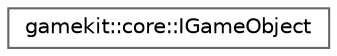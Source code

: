 digraph "Graphical Class Hierarchy"
{
 // LATEX_PDF_SIZE
  bgcolor="transparent";
  edge [fontname=Helvetica,fontsize=10,labelfontname=Helvetica,labelfontsize=10];
  node [fontname=Helvetica,fontsize=10,shape=box,height=0.2,width=0.4];
  rankdir="LR";
  Node0 [id="Node000000",label="gamekit::core::IGameObject",height=0.2,width=0.4,color="grey40", fillcolor="white", style="filled",URL="$db/d62/classgamekit_1_1core_1_1_i_game_object.html",tooltip="Abstract interface representing a basic game object."];
}
